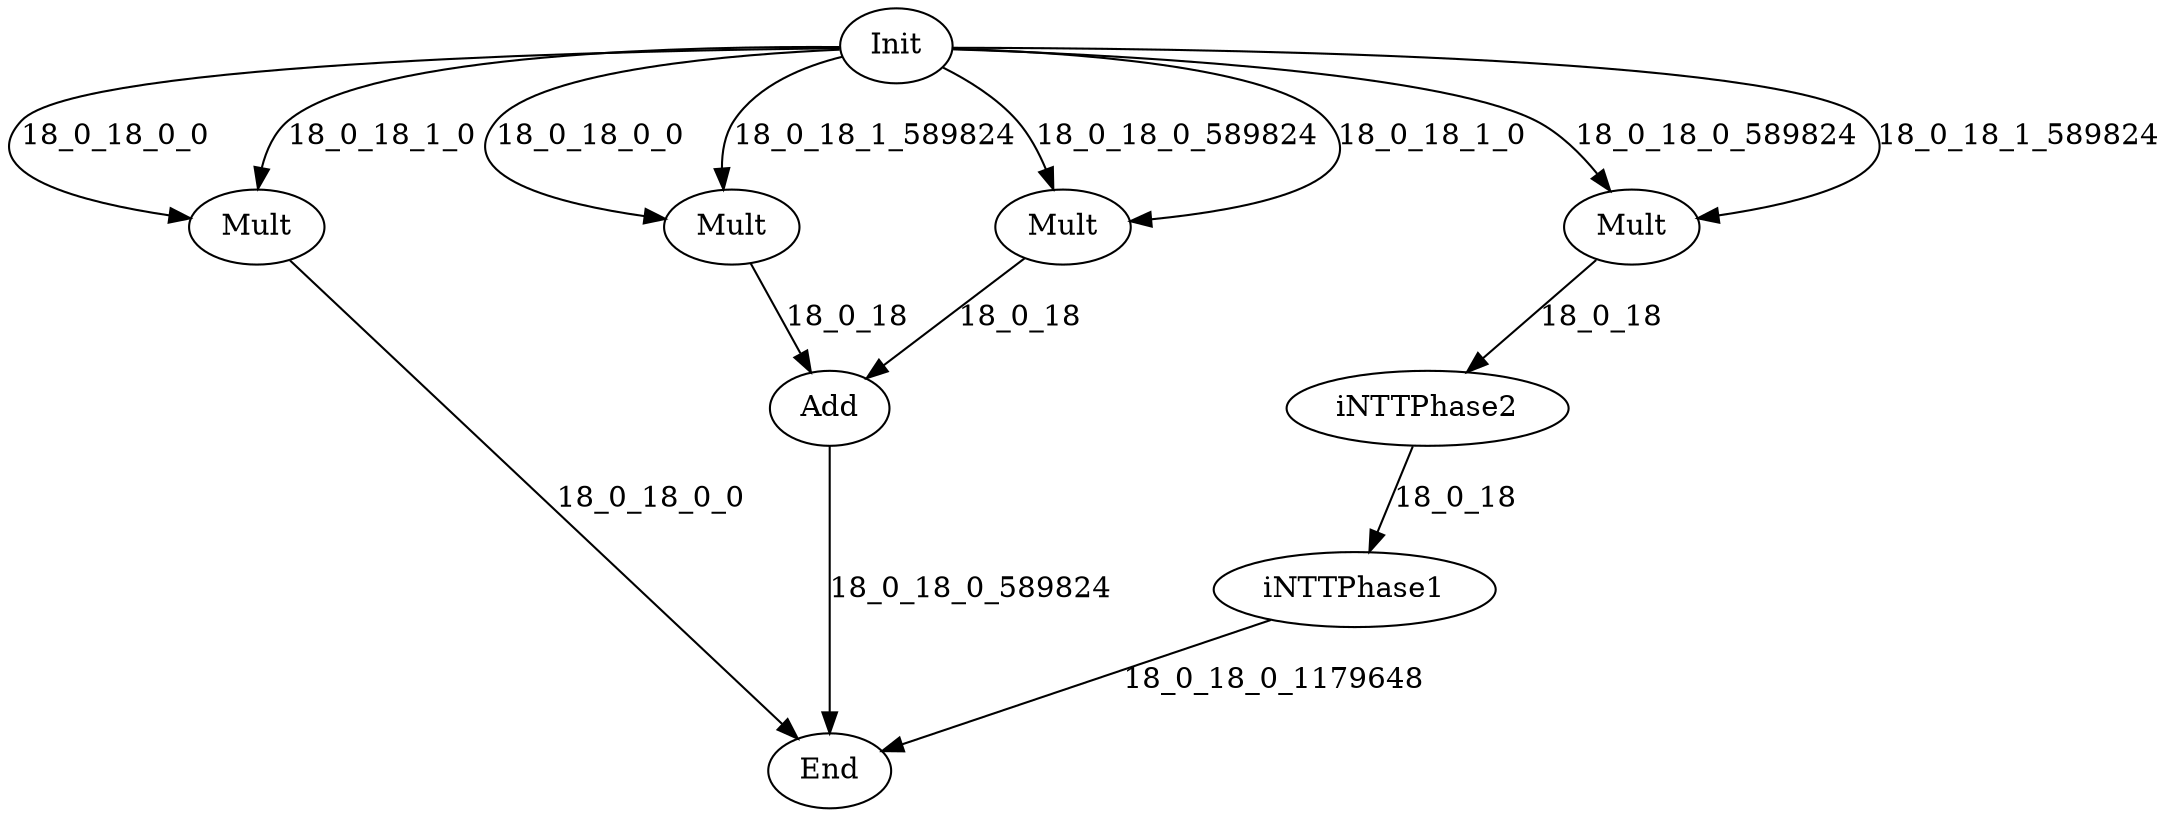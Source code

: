 digraph {
	graph [bb="0,0,1033.3,384"];
	node [label="\N"];
	init	[height=0.5,
		label=Init,
		pos="426.26,366",
		width=0.75];
	mult_axax	[height=0.5,
		label=Mult,
		pos="119.26,279",
		width=0.9027];
	init -> mult_axax	[label="18_0_18_0_0",
		lp="51.755,322.5",
		pos="e,87.328,283.22 399.13,364.82 310.38,363.95 32.854,358.91 6.2552,330 -17.698,303.97 36.095,290.73 77.413,284.6"];
	init -> mult_axax	[label="18_0_18_1_0",
		lp="179.76,322.5",
		pos="e,119.84,297.43 398.99,365.41 334.29,365.82 173.91,363.36 134.26,330 127.55,324.36 123.77,315.85 121.66,307.44"];
	mult_axbx	[height=0.5,
		label=Mult,
		pos="347.26,279",
		width=0.9027];
	init -> mult_axbx	[label="18_0_18_0_0",
		lp="279.76,322.5",
		pos="e,315.36,282.93 399.04,364.17 351.15,362.06 254.93,354.78 234.26,330 211.71,302.97 264.49,290.05 305.3,284.25"];
	init -> mult_axbx	[label="18_0_18_1_589824",
		lp="416.26,322.5",
		pos="e,343.28,297.1 400.17,360.72 382.29,356.3 359.8,347.45 348.26,330 343.86,323.35 342.49,315.05 342.53,307.12"];
	mult_bxax	[height=0.5,
		label=Mult,
		pos="506.26,279",
		width=0.9027];
	init -> mult_bxax	[label="18_0_18_0_589824",
		lp="561.26,322.5",
		pos="e,501.59,297.21 448.65,355.56 460.49,349.64 474.55,341.04 484.26,330 490.13,323.32 494.66,314.81 498.03,306.72"];
	init -> mult_bxax	[label="18_0_18_1_0",
		lp="683.76,322.5",
		pos="e,538.55,281.83 453.18,364.58 503.88,363.15 610.49,356.93 633.26,330 659.21,299.29 594.97,287.33 548.7,282.75"];
	mult_bxbx	[height=0.5,
		label=Mult,
		pos="779.26,279",
		width=0.9027];
	init -> mult_bxbx	[label="18_0_18_0_589824",
		lp="820.26,322.5",
		pos="e,768.9,296.4 453.55,364.31 519.3,362.26 684.6,354.73 733.26,330 744.8,324.13 754.91,314.09 762.69,304.55"];
	init -> mult_bxbx	[label="18_0_18_1_589824",
		lp="965.26,322.5",
		pos="e,810.86,283.21 453.32,365.06 548.3,364.98 862.32,362.27 892.26,330 916.38,303.99 862.19,290.72 820.79,284.58"];
	end	[height=0.5,
		label=End,
		pos="394.26,18",
		width=0.81243];
	mult_axax -> end	[label="18_0_18_0_0",
		lp="308.76,148.5",
		pos="e,378.92,33.444 135.23,262.96 181.77,219.12 317.4,91.387 371.54,40.392"];
	add_axbx	[height=0.5,
		label=Add,
		pos="394.26,192",
		width=0.79437];
	add_axbx -> end	[label="18_0_18_0_589824",
		lp="462.26,105",
		pos="e,394.26,36.052 394.26,173.88 394.26,144 394.26,82.113 394.26,46.274"];
	mult_axbx -> add_axbx	[label="18_0_18",
		lp="402.76,235.5",
		pos="e,385.22,209.34 356.32,261.61 363.08,249.38 372.45,232.44 380.18,218.46"];
	mult_bxax -> add_axbx	[label="18_0_18",
		lp="485.76,235.5",
		pos="e,412.04,206.49 487.76,263.96 469.3,249.96 440.79,228.31 420.1,212.61"];
	inttp1	[height=0.5,
		label=iNTTPhase1,
		pos="646.26,105",
		width=1.8776];
	inttp1 -> end	[label="18_0_18_0_1179648",
		lp="607.76,61.5",
		pos="e,419.39,27.478 606.05,90.438 557.11,73.932 475.3,46.335 428.98,30.714"];
	inttp2	[height=0.5,
		label=iNTTPhase2,
		pos="681.26,192",
		width=1.8776];
	inttp2 -> inttp1	[label="18_0_18",
		lp="694.76,148.5",
		pos="e,653.33,123.18 674.17,173.8 669.29,161.93 662.7,145.93 657.15,132.45"];
	mult_bxbx -> inttp2	[label="18_0_18",
		lp="764.76,235.5",
		pos="e,700.14,209.38 762.18,263.19 747.16,250.16 725.03,230.97 707.71,215.95"];
}
